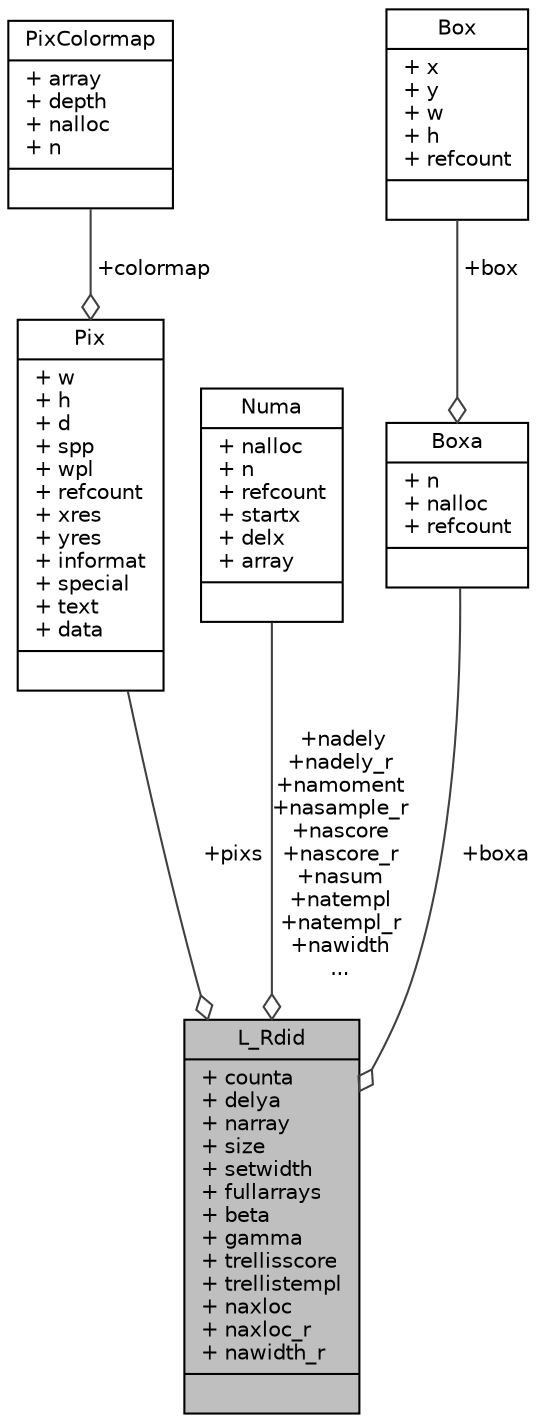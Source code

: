 digraph "L_Rdid"
{
 // LATEX_PDF_SIZE
  edge [fontname="Helvetica",fontsize="10",labelfontname="Helvetica",labelfontsize="10"];
  node [fontname="Helvetica",fontsize="10",shape=record];
  Node1 [label="{L_Rdid\n|+ counta\l+ delya\l+ narray\l+ size\l+ setwidth\l+ fullarrays\l+ beta\l+ gamma\l+ trellisscore\l+ trellistempl\l+ naxloc\l+ naxloc_r\l+ nawidth_r\l|}",height=0.2,width=0.4,color="black", fillcolor="grey75", style="filled", fontcolor="black",tooltip=" "];
  Node2 -> Node1 [color="grey25",fontsize="10",style="solid",label=" +pixs" ,arrowhead="odiamond",fontname="Helvetica"];
  Node2 [label="{Pix\n|+ w\l+ h\l+ d\l+ spp\l+ wpl\l+ refcount\l+ xres\l+ yres\l+ informat\l+ special\l+ text\l+ data\l|}",height=0.2,width=0.4,color="black", fillcolor="white", style="filled",URL="$struct_pix.html",tooltip=" "];
  Node3 -> Node2 [color="grey25",fontsize="10",style="solid",label=" +colormap" ,arrowhead="odiamond",fontname="Helvetica"];
  Node3 [label="{PixColormap\n|+ array\l+ depth\l+ nalloc\l+ n\l|}",height=0.2,width=0.4,color="black", fillcolor="white", style="filled",URL="$struct_pix_colormap.html",tooltip=" "];
  Node4 -> Node1 [color="grey25",fontsize="10",style="solid",label=" +nadely\n+nadely_r\n+namoment\n+nasample_r\n+nascore\n+nascore_r\n+nasum\n+natempl\n+natempl_r\n+nawidth\n..." ,arrowhead="odiamond",fontname="Helvetica"];
  Node4 [label="{Numa\n|+ nalloc\l+ n\l+ refcount\l+ startx\l+ delx\l+ array\l|}",height=0.2,width=0.4,color="black", fillcolor="white", style="filled",URL="$struct_numa.html",tooltip=" "];
  Node5 -> Node1 [color="grey25",fontsize="10",style="solid",label=" +boxa" ,arrowhead="odiamond",fontname="Helvetica"];
  Node5 [label="{Boxa\n|+ n\l+ nalloc\l+ refcount\l|}",height=0.2,width=0.4,color="black", fillcolor="white", style="filled",URL="$struct_boxa.html",tooltip=" "];
  Node6 -> Node5 [color="grey25",fontsize="10",style="solid",label=" +box" ,arrowhead="odiamond",fontname="Helvetica"];
  Node6 [label="{Box\n|+ x\l+ y\l+ w\l+ h\l+ refcount\l|}",height=0.2,width=0.4,color="black", fillcolor="white", style="filled",URL="$struct_box.html",tooltip=" "];
}
